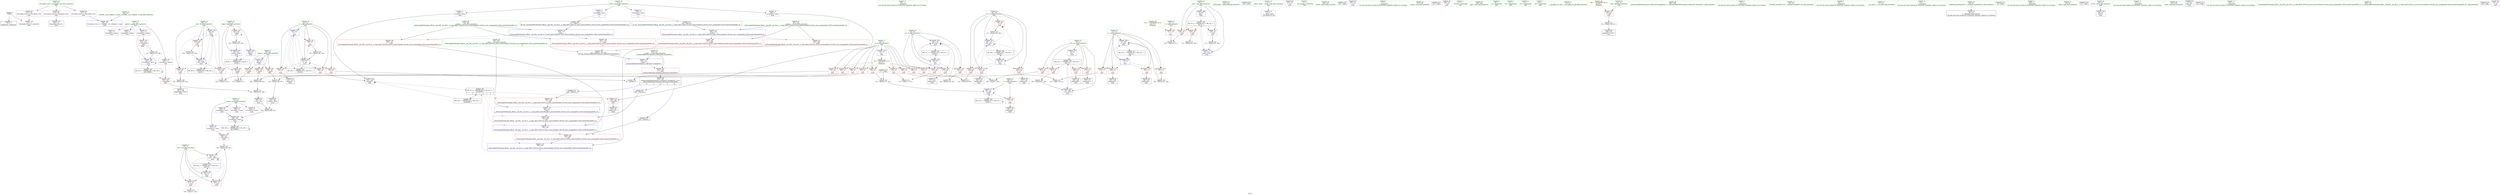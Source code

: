 digraph "SVFG" {
	label="SVFG";

	Node0x55cbd72c57a0 [shape=record,color=grey,label="{NodeID: 0\nNullPtr}"];
	Node0x55cbd72c57a0 -> Node0x55cbd72e8190[style=solid];
	Node0x55cbd72c57a0 -> Node0x55cbd72ee200[style=solid];
	Node0x55cbd72e6ea0 [shape=record,color=red,label="{NodeID: 97\n190\<--10\n\<--n\nmain\n}"];
	Node0x55cbd72e6ea0 -> Node0x55cbd72f3560[style=solid];
	Node0x55cbd72e4f80 [shape=record,color=green,label="{NodeID: 14\n259\<--1\n\<--dummyObj\nCan only get source location for instruction, argument, global var or function.}"];
	Node0x55cbd72e7a00 [shape=record,color=red,label="{NodeID: 111\n123\<--66\n\<--a\nmain\n}"];
	Node0x55cbd72e7a00 -> Node0x55cbd72e8530[style=solid];
	Node0x55cbd72e5c70 [shape=record,color=green,label="{NodeID: 28\n60\<--61\nhoge\<--hoge_field_insensitive\nmain\n}"];
	Node0x55cbd72e5c70 -> Node0x55cbd72e72b0[style=solid];
	Node0x55cbd72e5c70 -> Node0x55cbd72e7380[style=solid];
	Node0x55cbd72e5c70 -> Node0x55cbd72ee4a0[style=solid];
	Node0x55cbd72e5c70 -> Node0x55cbd72eecc0[style=solid];
	Node0x55cbd72ecdf0 [shape=record,color=red,label="{NodeID: 125\n216\<--76\n\<--setn\nmain\n}"];
	Node0x55cbd72ecdf0 -> Node0x55cbd72f5060[style=solid];
	Node0x55cbd72e6830 [shape=record,color=green,label="{NodeID: 42\n212\<--213\n_ZNSirsERi\<--_ZNSirsERi_field_insensitive\n}"];
	Node0x55cbd72f3560 [shape=record,color=grey,label="{NodeID: 222\n191 = Binary(189, 190, )\n}"];
	Node0x55cbd72f3560 -> Node0x55cbd72e8bb0[style=solid];
	Node0x55cbd72ed950 [shape=record,color=red,label="{NodeID: 139\n296\<--279\n\<--__a.addr\n_ZSt4swapIiENSt9enable_ifIXsr6__and_ISt6__not_ISt15__is_tuple_likeIT_EESt21is_move_constructibleIS3_ESt18is_move_assignableIS3_EEE5valueEvE4typeERS3_SC_\n}"];
	Node0x55cbd72ed950 -> Node0x55cbd72ef8f0[style=solid];
	Node0x55cbd72e8530 [shape=record,color=black,label="{NodeID: 56\n124\<--123\nidxprom8\<--\nmain\n}"];
	Node0x55cbd7314240 [shape=record,color=black,label="{NodeID: 319\n236 = PHI()\n}"];
	Node0x55cbd72f4a60 [shape=record,color=grey,label="{NodeID: 236\n98 = cmp(96, 97, )\n}"];
	Node0x55cbd72ee570 [shape=record,color=blue,label="{NodeID: 153\n62\<--85\ni\<--\nmain\n}"];
	Node0x55cbd72ee570 -> Node0x55cbd72e7450[style=dashed];
	Node0x55cbd72ee570 -> Node0x55cbd72e7520[style=dashed];
	Node0x55cbd72ee570 -> Node0x55cbd72e75f0[style=dashed];
	Node0x55cbd72ee570 -> Node0x55cbd72e76c0[style=dashed];
	Node0x55cbd72ee570 -> Node0x55cbd72ee710[style=dashed];
	Node0x55cbd72ee570 -> Node0x55cbd72fd580[style=dashed];
	Node0x55cbd72e9090 [shape=record,color=purple,label="{NodeID: 70\n37\<--4\n\<--_ZStL8__ioinit\n__cxx_global_var_init\n}"];
	Node0x55cbd72ff880 [shape=record,color=black,label="{NodeID: 250\nMR_26V_2 = PHI(MR_26V_4, MR_26V_1, )\npts\{79 \}\n}"];
	Node0x55cbd72ff880 -> Node0x55cbd72ef270[style=dashed];
	Node0x55cbd72ef0d0 [shape=record,color=blue,label="{NodeID: 167\n70\<--208\ni32\<--inc54\nmain\n}"];
	Node0x55cbd72ef0d0 -> Node0x55cbd7301680[style=dashed];
	Node0x55cbd72e9bf0 [shape=record,color=purple,label="{NodeID: 84\n235\<--20\n\<--.str.1\nmain\n}"];
	Node0x55cbd72cada0 [shape=record,color=green,label="{NodeID: 1\n7\<--1\n__dso_handle\<--dummyObj\nGlob }"];
	Node0x55cbd72e6f70 [shape=record,color=red,label="{NodeID: 98\n232\<--10\n\<--n\nmain\n}"];
	Node0x55cbd72e6f70 -> Node0x55cbd72f4d60[style=solid];
	Node0x55cbd72e5010 [shape=record,color=green,label="{NodeID: 15\n4\<--6\n_ZStL8__ioinit\<--_ZStL8__ioinit_field_insensitive\nGlob }"];
	Node0x55cbd72e5010 -> Node0x55cbd72e9090[style=solid];
	Node0x55cbd72e7ad0 [shape=record,color=red,label="{NodeID: 112\n139\<--68\n\<--i15\nmain\n}"];
	Node0x55cbd72e7ad0 -> Node0x55cbd72f4760[style=solid];
	Node0x55cbd72e5d40 [shape=record,color=green,label="{NodeID: 29\n62\<--63\ni\<--i_field_insensitive\nmain\n}"];
	Node0x55cbd72e5d40 -> Node0x55cbd72e7450[style=solid];
	Node0x55cbd72e5d40 -> Node0x55cbd72e7520[style=solid];
	Node0x55cbd72e5d40 -> Node0x55cbd72e75f0[style=solid];
	Node0x55cbd72e5d40 -> Node0x55cbd72e76c0[style=solid];
	Node0x55cbd72e5d40 -> Node0x55cbd72ee570[style=solid];
	Node0x55cbd72e5d40 -> Node0x55cbd72ee710[style=solid];
	Node0x55cbd72ecec0 [shape=record,color=red,label="{NodeID: 126\n220\<--76\n\<--setn\nmain\n}"];
	Node0x55cbd72ecec0 -> Node0x55cbd72f2de0[style=solid];
	Node0x55cbd72e6930 [shape=record,color=green,label="{NodeID: 43\n224\<--225\nprintf\<--printf_field_insensitive\n}"];
	Node0x55cbd72f36e0 [shape=record,color=grey,label="{NodeID: 223\n134 = Binary(133, 108, )\n}"];
	Node0x55cbd72f36e0 -> Node0x55cbd72ee980[style=solid];
	Node0x55cbd72eda20 [shape=record,color=red,label="{NodeID: 140\n293\<--281\n\<--__b.addr\n_ZSt4swapIiENSt9enable_ifIXsr6__and_ISt6__not_ISt15__is_tuple_likeIT_EESt21is_move_constructibleIS3_ESt18is_move_assignableIS3_EEE5valueEvE4typeERS3_SC_\n|{<s0>12}}"];
	Node0x55cbd72eda20:s0 -> Node0x55cbd7316ac0[style=solid,color=red];
	Node0x55cbd72e8600 [shape=record,color=black,label="{NodeID: 57\n127\<--126\nidxprom10\<--\nmain\n}"];
	Node0x55cbd7314340 [shape=record,color=black,label="{NodeID: 320\n262 = PHI()\n}"];
	Node0x55cbd72f4be0 [shape=record,color=grey,label="{NodeID: 237\n92 = cmp(90, 91, )\n}"];
	Node0x55cbd72ee640 [shape=record,color=blue,label="{NodeID: 154\n103\<--100\narrayidx\<--\nmain\n}"];
	Node0x55cbd72ee640 -> Node0x55cbd72ee640[style=dashed];
	Node0x55cbd72ee640 -> Node0x55cbd7304780[style=dashed];
	Node0x55cbd72e9160 [shape=record,color=purple,label="{NodeID: 71\n103\<--8\narrayidx\<--perm\nmain\n}"];
	Node0x55cbd72e9160 -> Node0x55cbd72ee640[style=solid];
	Node0x55cbd72ffd80 [shape=record,color=black,label="{NodeID: 251\nMR_28V_2 = PHI(MR_28V_4, MR_28V_1, )\npts\{81 \}\n}"];
	Node0x55cbd72ffd80 -> Node0x55cbd72ef340[style=dashed];
	Node0x55cbd72ef1a0 [shape=record,color=blue,label="{NodeID: 168\n76\<--85\nsetn\<--\nmain\n}"];
	Node0x55cbd72ef1a0 -> Node0x55cbd72ff380[style=dashed];
	Node0x55cbd72e9cc0 [shape=record,color=purple,label="{NodeID: 85\n261\<--22\n\<--.str.2\nmain\n}"];
	Node0x55cbd72ca480 [shape=record,color=green,label="{NodeID: 2\n11\<--1\n\<--dummyObj\nCan only get source location for instruction, argument, global var or function.}"];
	Node0x55cbd7304780 [shape=record,color=black,label="{NodeID: 265\nMR_32V_5 = PHI(MR_32V_6, MR_32V_3, )\npts\{90000 \}\n|{|<s2>4|<s3>4|<s4>4}}"];
	Node0x55cbd7304780 -> Node0x55cbd72ed540[style=dashed];
	Node0x55cbd7304780 -> Node0x55cbd72fe980[style=dashed];
	Node0x55cbd7304780:s2 -> Node0x55cbd72edbc0[style=dashed,color=red];
	Node0x55cbd7304780:s3 -> Node0x55cbd72edc90[style=dashed,color=red];
	Node0x55cbd7304780:s4 -> Node0x55cbd72ef8f0[style=dashed,color=red];
	Node0x55cbd72e7040 [shape=record,color=red,label="{NodeID: 99\n91\<--58\n\<--repeat\nmain\n}"];
	Node0x55cbd72e7040 -> Node0x55cbd72f4be0[style=solid];
	Node0x55cbd72e50d0 [shape=record,color=green,label="{NodeID: 16\n8\<--9\nperm\<--perm_field_insensitive\nGlob }"];
	Node0x55cbd72e50d0 -> Node0x55cbd72e9160[style=solid];
	Node0x55cbd72e50d0 -> Node0x55cbd72e9230[style=solid];
	Node0x55cbd72e50d0 -> Node0x55cbd72e9300[style=solid];
	Node0x55cbd72e50d0 -> Node0x55cbd72e93d0[style=solid];
	Node0x55cbd72e7ba0 [shape=record,color=red,label="{NodeID: 113\n143\<--68\n\<--i15\nmain\n}"];
	Node0x55cbd72e7ba0 -> Node0x55cbd72e86d0[style=solid];
	Node0x55cbd72e5e10 [shape=record,color=green,label="{NodeID: 30\n64\<--65\ni4\<--i4_field_insensitive\nmain\n}"];
	Node0x55cbd72e5e10 -> Node0x55cbd72e7790[style=solid];
	Node0x55cbd72e5e10 -> Node0x55cbd72e7860[style=solid];
	Node0x55cbd72e5e10 -> Node0x55cbd72e7930[style=solid];
	Node0x55cbd72e5e10 -> Node0x55cbd72ee7e0[style=solid];
	Node0x55cbd72e5e10 -> Node0x55cbd72ee980[style=solid];
	Node0x55cbd72ecf90 [shape=record,color=red,label="{NodeID: 127\n270\<--76\n\<--setn\nmain\n}"];
	Node0x55cbd72ecf90 -> Node0x55cbd72f4460[style=solid];
	Node0x55cbd72e6a30 [shape=record,color=green,label="{NodeID: 44\n237\<--238\nscanf\<--scanf_field_insensitive\n}"];
	Node0x55cbd72f3860 [shape=record,color=grey,label="{NodeID: 224\n162 = Binary(161, 108, )\n}"];
	Node0x55cbd72f3860 -> Node0x55cbd72eecc0[style=solid];
	Node0x55cbd72edaf0 [shape=record,color=red,label="{NodeID: 141\n300\<--281\n\<--__b.addr\n_ZSt4swapIiENSt9enable_ifIXsr6__and_ISt6__not_ISt15__is_tuple_likeIT_EESt21is_move_constructibleIS3_ESt18is_move_assignableIS3_EEE5valueEvE4typeERS3_SC_\n}"];
	Node0x55cbd72edaf0 -> Node0x55cbd72ef9c0[style=solid];
	Node0x55cbd72e86d0 [shape=record,color=black,label="{NodeID: 58\n144\<--143\nidxprom19\<--\nmain\n}"];
	Node0x55cbd7314440 [shape=record,color=black,label="{NodeID: 321\n267 = PHI()\n}"];
	Node0x55cbd72f4d60 [shape=record,color=grey,label="{NodeID: 238\n233 = cmp(231, 232, )\n}"];
	Node0x55cbd72ee710 [shape=record,color=blue,label="{NodeID: 155\n62\<--107\ni\<--inc\nmain\n}"];
	Node0x55cbd72ee710 -> Node0x55cbd72e7450[style=dashed];
	Node0x55cbd72ee710 -> Node0x55cbd72e7520[style=dashed];
	Node0x55cbd72ee710 -> Node0x55cbd72e75f0[style=dashed];
	Node0x55cbd72ee710 -> Node0x55cbd72e76c0[style=dashed];
	Node0x55cbd72ee710 -> Node0x55cbd72ee710[style=dashed];
	Node0x55cbd72ee710 -> Node0x55cbd72fd580[style=dashed];
	Node0x55cbd72e9230 [shape=record,color=purple,label="{NodeID: 72\n125\<--8\narrayidx9\<--perm\nmain\n|{<s0>4}}"];
	Node0x55cbd72e9230:s0 -> Node0x55cbd7316d30[style=solid,color=red];
	Node0x55cbd72ef270 [shape=record,color=blue,label="{NodeID: 169\n78\<--227\nsum\<--\nmain\n}"];
	Node0x55cbd72ef270 -> Node0x55cbd72ed060[style=dashed];
	Node0x55cbd72ef270 -> Node0x55cbd72ed130[style=dashed];
	Node0x55cbd72ef270 -> Node0x55cbd72ef410[style=dashed];
	Node0x55cbd72ef270 -> Node0x55cbd72ff880[style=dashed];
	Node0x55cbd72e9d90 [shape=record,color=purple,label="{NodeID: 86\n266\<--24\n\<--.str.3\nmain\n}"];
	Node0x55cbd72c5a10 [shape=record,color=green,label="{NodeID: 3\n17\<--1\n_ZSt3cin\<--dummyObj\nGlob }"];
	Node0x55cbd72e7110 [shape=record,color=red,label="{NodeID: 100\n184\<--58\n\<--repeat\nmain\n}"];
	Node0x55cbd72e7110 -> Node0x55cbd72f3e60[style=solid];
	Node0x55cbd72e51d0 [shape=record,color=green,label="{NodeID: 17\n10\<--12\nn\<--n_field_insensitive\nGlob }"];
	Node0x55cbd72e51d0 -> Node0x55cbd72ea160[style=solid];
	Node0x55cbd72e51d0 -> Node0x55cbd72ea230[style=solid];
	Node0x55cbd72e51d0 -> Node0x55cbd72ea300[style=solid];
	Node0x55cbd72e51d0 -> Node0x55cbd72ea3d0[style=solid];
	Node0x55cbd72e51d0 -> Node0x55cbd72ea4a0[style=solid];
	Node0x55cbd72e51d0 -> Node0x55cbd72ea570[style=solid];
	Node0x55cbd72e51d0 -> Node0x55cbd72e6dd0[style=solid];
	Node0x55cbd72e51d0 -> Node0x55cbd72e6ea0[style=solid];
	Node0x55cbd72e51d0 -> Node0x55cbd72e6f70[style=solid];
	Node0x55cbd72e51d0 -> Node0x55cbd72edf00[style=solid];
	Node0x55cbd72e7c70 [shape=record,color=red,label="{NodeID: 114\n146\<--68\n\<--i15\nmain\n}"];
	Node0x55cbd72e7c70 -> Node0x55cbd72e87a0[style=solid];
	Node0x55cbd72e5ee0 [shape=record,color=green,label="{NodeID: 31\n66\<--67\na\<--a_field_insensitive\nmain\n}"];
	Node0x55cbd72e5ee0 -> Node0x55cbd72e7a00[style=solid];
	Node0x55cbd72e5ee0 -> Node0x55cbd72ee8b0[style=solid];
	Node0x55cbd72ed060 [shape=record,color=red,label="{NodeID: 128\n249\<--78\n\<--sum\nmain\n}"];
	Node0x55cbd72ed060 -> Node0x55cbd72f2c60[style=solid];
	Node0x55cbd72e6b30 [shape=record,color=green,label="{NodeID: 45\n263\<--264\nputs\<--puts_field_insensitive\n}"];
	Node0x55cbd72f39e0 [shape=record,color=grey,label="{NodeID: 225\n193 = Binary(188, 192, )\n}"];
	Node0x55cbd72f39e0 -> Node0x55cbd72eef30[style=solid];
	Node0x55cbd72edbc0 [shape=record,color=red,label="{NodeID: 142\n291\<--288\n\<--call\n_ZSt4swapIiENSt9enable_ifIXsr6__and_ISt6__not_ISt15__is_tuple_likeIT_EESt21is_move_constructibleIS3_ESt18is_move_assignableIS3_EEE5valueEvE4typeERS3_SC_\n}"];
	Node0x55cbd72edbc0 -> Node0x55cbd72ef820[style=solid];
	Node0x55cbd72e87a0 [shape=record,color=black,label="{NodeID: 59\n147\<--146\nidxprom21\<--\nmain\n}"];
	Node0x55cbd7314540 [shape=record,color=black,label="{NodeID: 322\n288 = PHI(314, )\n}"];
	Node0x55cbd7314540 -> Node0x55cbd72edbc0[style=solid];
	Node0x55cbd72f4ee0 [shape=record,color=grey,label="{NodeID: 239\n169 = cmp(167, 168, )\n}"];
	Node0x55cbd72ee7e0 [shape=record,color=blue,label="{NodeID: 156\n64\<--85\ni4\<--\nmain\n}"];
	Node0x55cbd72ee7e0 -> Node0x55cbd72e7790[style=dashed];
	Node0x55cbd72ee7e0 -> Node0x55cbd72e7860[style=dashed];
	Node0x55cbd72ee7e0 -> Node0x55cbd72e7930[style=dashed];
	Node0x55cbd72ee7e0 -> Node0x55cbd72ee980[style=dashed];
	Node0x55cbd72ee7e0 -> Node0x55cbd72fda80[style=dashed];
	Node0x55cbd72e9300 [shape=record,color=purple,label="{NodeID: 73\n128\<--8\narrayidx11\<--perm\nmain\n|{<s0>4}}"];
	Node0x55cbd72e9300:s0 -> Node0x55cbd7316e40[style=solid,color=red];
	Node0x55cbd72ef340 [shape=record,color=blue,label="{NodeID: 170\n80\<--85\ni62\<--\nmain\n}"];
	Node0x55cbd72ef340 -> Node0x55cbd72ed200[style=dashed];
	Node0x55cbd72ef340 -> Node0x55cbd72ed2d0[style=dashed];
	Node0x55cbd72ef340 -> Node0x55cbd72ed3a0[style=dashed];
	Node0x55cbd72ef340 -> Node0x55cbd72ef4e0[style=dashed];
	Node0x55cbd72ef340 -> Node0x55cbd72ffd80[style=dashed];
	Node0x55cbd72e9e60 [shape=record,color=purple,label="{NodeID: 87\n325\<--26\nllvm.global_ctors_0\<--llvm.global_ctors\nGlob }"];
	Node0x55cbd72e9e60 -> Node0x55cbd72ee000[style=solid];
	Node0x55cbd72c5aa0 [shape=record,color=green,label="{NodeID: 4\n18\<--1\n.str\<--dummyObj\nGlob }"];
	Node0x55cbd72e71e0 [shape=record,color=red,label="{NodeID: 101\n189\<--58\n\<--repeat\nmain\n}"];
	Node0x55cbd72e71e0 -> Node0x55cbd72f3560[style=solid];
	Node0x55cbd72e52d0 [shape=record,color=green,label="{NodeID: 18\n13\<--14\nappear\<--appear_field_insensitive\nGlob }"];
	Node0x55cbd72e52d0 -> Node0x55cbd72e94a0[style=solid];
	Node0x55cbd72e52d0 -> Node0x55cbd72e9570[style=solid];
	Node0x55cbd72e52d0 -> Node0x55cbd72e9640[style=solid];
	Node0x55cbd72e52d0 -> Node0x55cbd72e9710[style=solid];
	Node0x55cbd73062e0 [shape=record,color=yellow,style=double,label="{NodeID: 281\n22V_1 = ENCHI(MR_22V_0)\npts\{75 \}\nFun[main]}"];
	Node0x55cbd73062e0 -> Node0x55cbd72ecd20[style=dashed];
	Node0x55cbd72e7d40 [shape=record,color=red,label="{NodeID: 115\n156\<--68\n\<--i15\nmain\n}"];
	Node0x55cbd72e7d40 -> Node0x55cbd72f3260[style=solid];
	Node0x55cbd72e5fb0 [shape=record,color=green,label="{NodeID: 32\n68\<--69\ni15\<--i15_field_insensitive\nmain\n}"];
	Node0x55cbd72e5fb0 -> Node0x55cbd72e7ad0[style=solid];
	Node0x55cbd72e5fb0 -> Node0x55cbd72e7ba0[style=solid];
	Node0x55cbd72e5fb0 -> Node0x55cbd72e7c70[style=solid];
	Node0x55cbd72e5fb0 -> Node0x55cbd72e7d40[style=solid];
	Node0x55cbd72e5fb0 -> Node0x55cbd72eea50[style=solid];
	Node0x55cbd72e5fb0 -> Node0x55cbd72eebf0[style=solid];
	Node0x55cbd72ed130 [shape=record,color=red,label="{NodeID: 129\n257\<--78\n\<--sum\nmain\n}"];
	Node0x55cbd72ed130 -> Node0x55cbd72f48e0[style=solid];
	Node0x55cbd72e6c30 [shape=record,color=green,label="{NodeID: 46\n279\<--280\n__a.addr\<--__a.addr_field_insensitive\n_ZSt4swapIiENSt9enable_ifIXsr6__and_ISt6__not_ISt15__is_tuple_likeIT_EESt21is_move_constructibleIS3_ESt18is_move_assignableIS3_EEE5valueEvE4typeERS3_SC_\n}"];
	Node0x55cbd72e6c30 -> Node0x55cbd72ed880[style=solid];
	Node0x55cbd72e6c30 -> Node0x55cbd72ed950[style=solid];
	Node0x55cbd72e6c30 -> Node0x55cbd72ef680[style=solid];
	Node0x55cbd72f3b60 [shape=record,color=grey,label="{NodeID: 226\n203 = Binary(202, 108, )\n}"];
	Node0x55cbd72f3b60 -> Node0x55cbd72ef000[style=solid];
	Node0x55cbd72edc90 [shape=record,color=red,label="{NodeID: 143\n295\<--294\n\<--call1\n_ZSt4swapIiENSt9enable_ifIXsr6__and_ISt6__not_ISt15__is_tuple_likeIT_EESt21is_move_constructibleIS3_ESt18is_move_assignableIS3_EEE5valueEvE4typeERS3_SC_\n}"];
	Node0x55cbd72edc90 -> Node0x55cbd72ef8f0[style=solid];
	Node0x55cbd72e8870 [shape=record,color=black,label="{NodeID: 60\n150\<--149\nidxprom23\<--\nmain\n}"];
	Node0x55cbd7314730 [shape=record,color=black,label="{NodeID: 323\n294 = PHI(314, )\n}"];
	Node0x55cbd7314730 -> Node0x55cbd72edc90[style=solid];
	Node0x55cbd72f5060 [shape=record,color=grey,label="{NodeID: 240\n218 = cmp(216, 217, )\n}"];
	Node0x55cbd72ee8b0 [shape=record,color=blue,label="{NodeID: 157\n66\<--121\na\<--rem\nmain\n}"];
	Node0x55cbd72ee8b0 -> Node0x55cbd72e7a00[style=dashed];
	Node0x55cbd72ee8b0 -> Node0x55cbd72ee8b0[style=dashed];
	Node0x55cbd72ee8b0 -> Node0x55cbd72fdf80[style=dashed];
	Node0x55cbd72e93d0 [shape=record,color=purple,label="{NodeID: 74\n148\<--8\narrayidx22\<--perm\nmain\n}"];
	Node0x55cbd72e93d0 -> Node0x55cbd72ed540[style=solid];
	Node0x55cbd72ef410 [shape=record,color=blue,label="{NodeID: 171\n78\<--250\nsum\<--add74\nmain\n}"];
	Node0x55cbd72ef410 -> Node0x55cbd72ed060[style=dashed];
	Node0x55cbd72ef410 -> Node0x55cbd72ed130[style=dashed];
	Node0x55cbd72ef410 -> Node0x55cbd72ef410[style=dashed];
	Node0x55cbd72ef410 -> Node0x55cbd72ff880[style=dashed];
	Node0x55cbd72e9f60 [shape=record,color=purple,label="{NodeID: 88\n326\<--26\nllvm.global_ctors_1\<--llvm.global_ctors\nGlob }"];
	Node0x55cbd72e9f60 -> Node0x55cbd72ee100[style=solid];
	Node0x55cbd72c5b30 [shape=record,color=green,label="{NodeID: 5\n20\<--1\n.str.1\<--dummyObj\nGlob }"];
	Node0x55cbd72e72b0 [shape=record,color=red,label="{NodeID: 102\n90\<--60\n\<--hoge\nmain\n}"];
	Node0x55cbd72e72b0 -> Node0x55cbd72f4be0[style=solid];
	Node0x55cbd72e53d0 [shape=record,color=green,label="{NodeID: 19\n15\<--16\nscore\<--score_field_insensitive\nGlob }"];
	Node0x55cbd72e53d0 -> Node0x55cbd72e97e0[style=solid];
	Node0x55cbd72e53d0 -> Node0x55cbd72e98b0[style=solid];
	Node0x55cbd72e53d0 -> Node0x55cbd72e9980[style=solid];
	Node0x55cbd72e53d0 -> Node0x55cbd72e9a50[style=solid];
	Node0x55cbd72ec6a0 [shape=record,color=red,label="{NodeID: 116\n167\<--70\n\<--i32\nmain\n}"];
	Node0x55cbd72ec6a0 -> Node0x55cbd72f4ee0[style=solid];
	Node0x55cbd72e6080 [shape=record,color=green,label="{NodeID: 33\n70\<--71\ni32\<--i32_field_insensitive\nmain\n}"];
	Node0x55cbd72e6080 -> Node0x55cbd72ec6a0[style=solid];
	Node0x55cbd72e6080 -> Node0x55cbd72ec770[style=solid];
	Node0x55cbd72e6080 -> Node0x55cbd72ec840[style=solid];
	Node0x55cbd72e6080 -> Node0x55cbd72ec910[style=solid];
	Node0x55cbd72e6080 -> Node0x55cbd72eed90[style=solid];
	Node0x55cbd72e6080 -> Node0x55cbd72ef0d0[style=solid];
	Node0x55cbd72ed200 [shape=record,color=red,label="{NodeID: 130\n231\<--80\n\<--i62\nmain\n}"];
	Node0x55cbd72ed200 -> Node0x55cbd72f4d60[style=solid];
	Node0x55cbd72e6d00 [shape=record,color=green,label="{NodeID: 47\n281\<--282\n__b.addr\<--__b.addr_field_insensitive\n_ZSt4swapIiENSt9enable_ifIXsr6__and_ISt6__not_ISt15__is_tuple_likeIT_EESt21is_move_constructibleIS3_ESt18is_move_assignableIS3_EEE5valueEvE4typeERS3_SC_\n}"];
	Node0x55cbd72e6d00 -> Node0x55cbd72eda20[style=solid];
	Node0x55cbd72e6d00 -> Node0x55cbd72edaf0[style=solid];
	Node0x55cbd72e6d00 -> Node0x55cbd72ef750[style=solid];
	Node0x55cbd72f3ce0 [shape=record,color=grey,label="{NodeID: 227\n187 = Binary(183, 186, )\n}"];
	Node0x55cbd72f3ce0 -> Node0x55cbd72e8ae0[style=solid];
	Node0x55cbd72edd60 [shape=record,color=red,label="{NodeID: 144\n299\<--298\n\<--call2\n_ZSt4swapIiENSt9enable_ifIXsr6__and_ISt6__not_ISt15__is_tuple_likeIT_EESt21is_move_constructibleIS3_ESt18is_move_assignableIS3_EEE5valueEvE4typeERS3_SC_\n}"];
	Node0x55cbd72edd60 -> Node0x55cbd72ef9c0[style=solid];
	Node0x55cbd72e8940 [shape=record,color=black,label="{NodeID: 61\n178\<--177\nidxprom39\<--\nmain\n}"];
	Node0x55cbd7314830 [shape=record,color=black,label="{NodeID: 324\n298 = PHI(314, )\n}"];
	Node0x55cbd7314830 -> Node0x55cbd72edd60[style=solid];
	Node0x55cbd72f51e0 [shape=record,color=grey,label="{NodeID: 241\n175 = cmp(173, 174, )\n}"];
	Node0x55cbd72ee980 [shape=record,color=blue,label="{NodeID: 158\n64\<--134\ni4\<--inc13\nmain\n}"];
	Node0x55cbd72ee980 -> Node0x55cbd72e7790[style=dashed];
	Node0x55cbd72ee980 -> Node0x55cbd72e7860[style=dashed];
	Node0x55cbd72ee980 -> Node0x55cbd72e7930[style=dashed];
	Node0x55cbd72ee980 -> Node0x55cbd72ee980[style=dashed];
	Node0x55cbd72ee980 -> Node0x55cbd72fda80[style=dashed];
	Node0x55cbd72e94a0 [shape=record,color=purple,label="{NodeID: 75\n145\<--13\narrayidx20\<--appear\nmain\n}"];
	Node0x55cbd72ef4e0 [shape=record,color=blue,label="{NodeID: 172\n80\<--254\ni62\<--inc76\nmain\n}"];
	Node0x55cbd72ef4e0 -> Node0x55cbd72ed200[style=dashed];
	Node0x55cbd72ef4e0 -> Node0x55cbd72ed2d0[style=dashed];
	Node0x55cbd72ef4e0 -> Node0x55cbd72ed3a0[style=dashed];
	Node0x55cbd72ef4e0 -> Node0x55cbd72ef4e0[style=dashed];
	Node0x55cbd72ef4e0 -> Node0x55cbd72ffd80[style=dashed];
	Node0x55cbd72ea060 [shape=record,color=purple,label="{NodeID: 89\n327\<--26\nllvm.global_ctors_2\<--llvm.global_ctors\nGlob }"];
	Node0x55cbd72ea060 -> Node0x55cbd72ee200[style=solid];
	Node0x55cbd72c9540 [shape=record,color=green,label="{NodeID: 6\n22\<--1\n.str.2\<--dummyObj\nGlob }"];
	Node0x55cbd72e7380 [shape=record,color=red,label="{NodeID: 103\n161\<--60\n\<--hoge\nmain\n}"];
	Node0x55cbd72e7380 -> Node0x55cbd72f3860[style=solid];
	Node0x55cbd72e54d0 [shape=record,color=green,label="{NodeID: 20\n26\<--30\nllvm.global_ctors\<--llvm.global_ctors_field_insensitive\nGlob }"];
	Node0x55cbd72e54d0 -> Node0x55cbd72e9e60[style=solid];
	Node0x55cbd72e54d0 -> Node0x55cbd72e9f60[style=solid];
	Node0x55cbd72e54d0 -> Node0x55cbd72ea060[style=solid];
	Node0x55cbd72ec770 [shape=record,color=red,label="{NodeID: 117\n177\<--70\n\<--i32\nmain\n}"];
	Node0x55cbd72ec770 -> Node0x55cbd72e8940[style=solid];
	Node0x55cbd72e6150 [shape=record,color=green,label="{NodeID: 34\n72\<--73\nj\<--j_field_insensitive\nmain\n}"];
	Node0x55cbd72e6150 -> Node0x55cbd72ec9e0[style=solid];
	Node0x55cbd72e6150 -> Node0x55cbd72ecab0[style=solid];
	Node0x55cbd72e6150 -> Node0x55cbd72ecb80[style=solid];
	Node0x55cbd72e6150 -> Node0x55cbd72ecc50[style=solid];
	Node0x55cbd72e6150 -> Node0x55cbd72eee60[style=solid];
	Node0x55cbd72e6150 -> Node0x55cbd72ef000[style=solid];
	Node0x55cbd72ed2d0 [shape=record,color=red,label="{NodeID: 131\n239\<--80\n\<--i62\nmain\n}"];
	Node0x55cbd72ed2d0 -> Node0x55cbd72f3fe0[style=solid];
	Node0x55cbd72e7df0 [shape=record,color=green,label="{NodeID: 48\n283\<--284\n__tmp\<--__tmp_field_insensitive\n_ZSt4swapIiENSt9enable_ifIXsr6__and_ISt6__not_ISt15__is_tuple_likeIT_EESt21is_move_constructibleIS3_ESt18is_move_assignableIS3_EEE5valueEvE4typeERS3_SC_\n|{|<s1>13}}"];
	Node0x55cbd72e7df0 -> Node0x55cbd72ef820[style=solid];
	Node0x55cbd72e7df0:s1 -> Node0x55cbd7316ac0[style=solid,color=red];
	Node0x55cbd72f3e60 [shape=record,color=grey,label="{NodeID: 228\n186 = Binary(184, 185, )\n}"];
	Node0x55cbd72f3e60 -> Node0x55cbd72f3ce0[style=solid];
	Node0x55cbd72ede30 [shape=record,color=red,label="{NodeID: 145\n319\<--316\n\<--__t.addr\n_ZSt4moveIRiEONSt16remove_referenceIT_E4typeEOS2_\n}"];
	Node0x55cbd72ede30 -> Node0x55cbd72e8fc0[style=solid];
	Node0x55cbd72e8a10 [shape=record,color=black,label="{NodeID: 62\n181\<--180\nidxprom41\<--\nmain\n}"];
	Node0x55cbd7316ac0 [shape=record,color=black,label="{NodeID: 325\n315 = PHI(287, 293, 283, )\n0th arg _ZSt4moveIRiEONSt16remove_referenceIT_E4typeEOS2_ }"];
	Node0x55cbd7316ac0 -> Node0x55cbd72efa90[style=solid];
	Node0x55cbd72fd080 [shape=record,color=black,label="{NodeID: 242\nMR_8V_3 = PHI(MR_8V_4, MR_8V_2, )\npts\{61 \}\n}"];
	Node0x55cbd72fd080 -> Node0x55cbd72e72b0[style=dashed];
	Node0x55cbd72fd080 -> Node0x55cbd72e7380[style=dashed];
	Node0x55cbd72fd080 -> Node0x55cbd72eecc0[style=dashed];
	Node0x55cbd72eea50 [shape=record,color=blue,label="{NodeID: 159\n68\<--85\ni15\<--\nmain\n}"];
	Node0x55cbd72eea50 -> Node0x55cbd72e7ad0[style=dashed];
	Node0x55cbd72eea50 -> Node0x55cbd72e7ba0[style=dashed];
	Node0x55cbd72eea50 -> Node0x55cbd72e7c70[style=dashed];
	Node0x55cbd72eea50 -> Node0x55cbd72e7d40[style=dashed];
	Node0x55cbd72eea50 -> Node0x55cbd72eebf0[style=dashed];
	Node0x55cbd72eea50 -> Node0x55cbd72fe480[style=dashed];
	Node0x55cbd72e9570 [shape=record,color=purple,label="{NodeID: 76\n151\<--13\narrayidx24\<--appear\nmain\n}"];
	Node0x55cbd72e9570 -> Node0x55cbd72ed610[style=solid];
	Node0x55cbd72e9570 -> Node0x55cbd72eeb20[style=solid];
	Node0x55cbd7301680 [shape=record,color=black,label="{NodeID: 256\nMR_18V_3 = PHI(MR_18V_4, MR_18V_2, )\npts\{71 \}\n}"];
	Node0x55cbd7301680 -> Node0x55cbd72ec6a0[style=dashed];
	Node0x55cbd7301680 -> Node0x55cbd72ec770[style=dashed];
	Node0x55cbd7301680 -> Node0x55cbd72ec840[style=dashed];
	Node0x55cbd7301680 -> Node0x55cbd72ec910[style=dashed];
	Node0x55cbd7301680 -> Node0x55cbd72ef0d0[style=dashed];
	Node0x55cbd72ef5b0 [shape=record,color=blue,label="{NodeID: 173\n76\<--271\nsetn\<--inc82\nmain\n}"];
	Node0x55cbd72ef5b0 -> Node0x55cbd72ff380[style=dashed];
	Node0x55cbd72ea160 [shape=record,color=red,label="{NodeID: 90\n97\<--10\n\<--n\nmain\n}"];
	Node0x55cbd72ea160 -> Node0x55cbd72f4a60[style=solid];
	Node0x55cbd72c95d0 [shape=record,color=green,label="{NodeID: 7\n24\<--1\n.str.3\<--dummyObj\nGlob }"];
	Node0x55cbd72e7450 [shape=record,color=red,label="{NodeID: 104\n96\<--62\n\<--i\nmain\n}"];
	Node0x55cbd72e7450 -> Node0x55cbd72f4a60[style=solid];
	Node0x55cbd72e55d0 [shape=record,color=green,label="{NodeID: 21\n31\<--32\n__cxx_global_var_init\<--__cxx_global_var_init_field_insensitive\n}"];
	Node0x55cbd72ec840 [shape=record,color=red,label="{NodeID: 118\n194\<--70\n\<--i32\nmain\n}"];
	Node0x55cbd72ec840 -> Node0x55cbd72e8c80[style=solid];
	Node0x55cbd72e6220 [shape=record,color=green,label="{NodeID: 35\n74\<--75\nt\<--t_field_insensitive\nmain\n}"];
	Node0x55cbd72e6220 -> Node0x55cbd72ecd20[style=solid];
	Node0x55cbd72f2ae0 [shape=record,color=grey,label="{NodeID: 215\n245 = Binary(244, 241, )\n}"];
	Node0x55cbd72f2ae0 -> Node0x55cbd72e8ef0[style=solid];
	Node0x55cbd72ed3a0 [shape=record,color=red,label="{NodeID: 132\n253\<--80\n\<--i62\nmain\n}"];
	Node0x55cbd72ed3a0 -> Node0x55cbd72f33e0[style=solid];
	Node0x55cbd72e7ec0 [shape=record,color=green,label="{NodeID: 49\n289\<--290\n_ZSt4moveIRiEONSt16remove_referenceIT_E4typeEOS2_\<--_ZSt4moveIRiEONSt16remove_referenceIT_E4typeEOS2__field_insensitive\n}"];
	Node0x55cbd72f3fe0 [shape=record,color=grey,label="{NodeID: 229\n240 = Binary(239, 241, )\n}"];
	Node0x55cbd72f3fe0 -> Node0x55cbd72e8e20[style=solid];
	Node0x55cbd72edf00 [shape=record,color=blue,label="{NodeID: 146\n10\<--11\nn\<--\nGlob }"];
	Node0x55cbd72edf00 -> Node0x55cbd73059f0[style=dashed];
	Node0x55cbd72e8ae0 [shape=record,color=black,label="{NodeID: 63\n188\<--187\nconv\<--sub\nmain\n}"];
	Node0x55cbd72e8ae0 -> Node0x55cbd72f39e0[style=solid];
	Node0x55cbd7316d30 [shape=record,color=black,label="{NodeID: 326\n277 = PHI(125, )\n0th arg _ZSt4swapIiENSt9enable_ifIXsr6__and_ISt6__not_ISt15__is_tuple_likeIT_EESt21is_move_constructibleIS3_ESt18is_move_assignableIS3_EEE5valueEvE4typeERS3_SC_ }"];
	Node0x55cbd7316d30 -> Node0x55cbd72ef680[style=solid];
	Node0x55cbd72fd580 [shape=record,color=black,label="{NodeID: 243\nMR_10V_2 = PHI(MR_10V_4, MR_10V_1, )\npts\{63 \}\n}"];
	Node0x55cbd72fd580 -> Node0x55cbd72ee570[style=dashed];
	Node0x55cbd72eeb20 [shape=record,color=blue,label="{NodeID: 160\n151\<--153\narrayidx24\<--inc25\nmain\n}"];
	Node0x55cbd72eeb20 -> Node0x55cbd72ed610[style=dashed];
	Node0x55cbd72eeb20 -> Node0x55cbd72eeb20[style=dashed];
	Node0x55cbd72eeb20 -> Node0x55cbd72fee80[style=dashed];
	Node0x55cbd72e9640 [shape=record,color=purple,label="{NodeID: 77\n179\<--13\narrayidx40\<--appear\nmain\n}"];
	Node0x55cbd7301b80 [shape=record,color=black,label="{NodeID: 257\nMR_20V_2 = PHI(MR_20V_4, MR_20V_1, )\npts\{73 \}\n}"];
	Node0x55cbd7301b80 -> Node0x55cbd72eee60[style=dashed];
	Node0x55cbd72ef680 [shape=record,color=blue,label="{NodeID: 174\n279\<--277\n__a.addr\<--__a\n_ZSt4swapIiENSt9enable_ifIXsr6__and_ISt6__not_ISt15__is_tuple_likeIT_EESt21is_move_constructibleIS3_ESt18is_move_assignableIS3_EEE5valueEvE4typeERS3_SC_\n}"];
	Node0x55cbd72ef680 -> Node0x55cbd72ed880[style=dashed];
	Node0x55cbd72ef680 -> Node0x55cbd72ed950[style=dashed];
	Node0x55cbd72ea230 [shape=record,color=red,label="{NodeID: 91\n114\<--10\n\<--n\nmain\n}"];
	Node0x55cbd72ea230 -> Node0x55cbd72f45e0[style=solid];
	Node0x55cbd72c9660 [shape=record,color=green,label="{NodeID: 8\n27\<--1\n\<--dummyObj\nCan only get source location for instruction, argument, global var or function.}"];
	Node0x55cbd73059f0 [shape=record,color=yellow,style=double,label="{NodeID: 271\n2V_1 = ENCHI(MR_2V_0)\npts\{12 \}\nFun[main]}"];
	Node0x55cbd73059f0 -> Node0x55cbd72ea160[style=dashed];
	Node0x55cbd73059f0 -> Node0x55cbd72ea230[style=dashed];
	Node0x55cbd73059f0 -> Node0x55cbd72ea300[style=dashed];
	Node0x55cbd73059f0 -> Node0x55cbd72ea3d0[style=dashed];
	Node0x55cbd73059f0 -> Node0x55cbd72ea4a0[style=dashed];
	Node0x55cbd73059f0 -> Node0x55cbd72ea570[style=dashed];
	Node0x55cbd73059f0 -> Node0x55cbd72e6dd0[style=dashed];
	Node0x55cbd73059f0 -> Node0x55cbd72e6ea0[style=dashed];
	Node0x55cbd73059f0 -> Node0x55cbd72e6f70[style=dashed];
	Node0x55cbd72e7520 [shape=record,color=red,label="{NodeID: 105\n100\<--62\n\<--i\nmain\n}"];
	Node0x55cbd72e7520 -> Node0x55cbd72ee640[style=solid];
	Node0x55cbd72e56d0 [shape=record,color=green,label="{NodeID: 22\n35\<--36\n_ZNSt8ios_base4InitC1Ev\<--_ZNSt8ios_base4InitC1Ev_field_insensitive\n}"];
	Node0x55cbd7306660 [shape=record,color=yellow,style=double,label="{NodeID: 285\n30V_1 = ENCHI(MR_30V_0)\npts\{83 \}\nFun[main]}"];
	Node0x55cbd7306660 -> Node0x55cbd72ed470[style=dashed];
	Node0x55cbd72ec910 [shape=record,color=red,label="{NodeID: 119\n207\<--70\n\<--i32\nmain\n}"];
	Node0x55cbd72ec910 -> Node0x55cbd72f4160[style=solid];
	Node0x55cbd72e62f0 [shape=record,color=green,label="{NodeID: 36\n76\<--77\nsetn\<--setn_field_insensitive\nmain\n}"];
	Node0x55cbd72e62f0 -> Node0x55cbd72ecdf0[style=solid];
	Node0x55cbd72e62f0 -> Node0x55cbd72ecec0[style=solid];
	Node0x55cbd72e62f0 -> Node0x55cbd72ecf90[style=solid];
	Node0x55cbd72e62f0 -> Node0x55cbd72ef1a0[style=solid];
	Node0x55cbd72e62f0 -> Node0x55cbd72ef5b0[style=solid];
	Node0x55cbd72f2c60 [shape=record,color=grey,label="{NodeID: 216\n250 = Binary(249, 248, )\n}"];
	Node0x55cbd72f2c60 -> Node0x55cbd72ef410[style=solid];
	Node0x55cbd72ed470 [shape=record,color=red,label="{NodeID: 133\n244\<--82\n\<--a66\nmain\n}"];
	Node0x55cbd72ed470 -> Node0x55cbd72f2ae0[style=solid];
	Node0x55cbd72e7fc0 [shape=record,color=green,label="{NodeID: 50\n316\<--317\n__t.addr\<--__t.addr_field_insensitive\n_ZSt4moveIRiEONSt16remove_referenceIT_E4typeEOS2_\n}"];
	Node0x55cbd72e7fc0 -> Node0x55cbd72ede30[style=solid];
	Node0x55cbd72e7fc0 -> Node0x55cbd72efa90[style=solid];
	Node0x55cbd72f4160 [shape=record,color=grey,label="{NodeID: 230\n208 = Binary(207, 108, )\n}"];
	Node0x55cbd72f4160 -> Node0x55cbd72ef0d0[style=solid];
	Node0x55cbd72ee000 [shape=record,color=blue,label="{NodeID: 147\n325\<--27\nllvm.global_ctors_0\<--\nGlob }"];
	Node0x55cbd72e8bb0 [shape=record,color=black,label="{NodeID: 64\n192\<--191\nconv44\<--div43\nmain\n}"];
	Node0x55cbd72e8bb0 -> Node0x55cbd72f39e0[style=solid];
	Node0x55cbd7316e40 [shape=record,color=black,label="{NodeID: 327\n278 = PHI(128, )\n1st arg _ZSt4swapIiENSt9enable_ifIXsr6__and_ISt6__not_ISt15__is_tuple_likeIT_EESt21is_move_constructibleIS3_ESt18is_move_assignableIS3_EEE5valueEvE4typeERS3_SC_ }"];
	Node0x55cbd7316e40 -> Node0x55cbd72ef750[style=solid];
	Node0x55cbd72fda80 [shape=record,color=black,label="{NodeID: 244\nMR_12V_2 = PHI(MR_12V_4, MR_12V_1, )\npts\{65 \}\n}"];
	Node0x55cbd72fda80 -> Node0x55cbd72ee7e0[style=dashed];
	Node0x55cbd72eebf0 [shape=record,color=blue,label="{NodeID: 161\n68\<--157\ni15\<--inc27\nmain\n}"];
	Node0x55cbd72eebf0 -> Node0x55cbd72e7ad0[style=dashed];
	Node0x55cbd72eebf0 -> Node0x55cbd72e7ba0[style=dashed];
	Node0x55cbd72eebf0 -> Node0x55cbd72e7c70[style=dashed];
	Node0x55cbd72eebf0 -> Node0x55cbd72e7d40[style=dashed];
	Node0x55cbd72eebf0 -> Node0x55cbd72eebf0[style=dashed];
	Node0x55cbd72eebf0 -> Node0x55cbd72fe480[style=dashed];
	Node0x55cbd72e9710 [shape=record,color=purple,label="{NodeID: 78\n182\<--13\narrayidx42\<--appear\nmain\n}"];
	Node0x55cbd72e9710 -> Node0x55cbd72ed6e0[style=solid];
	Node0x55cbd7302080 [shape=record,color=black,label="{NodeID: 258\nMR_36V_2 = PHI(MR_36V_3, MR_36V_1, )\npts\{160000 \}\n}"];
	Node0x55cbd7302080 -> Node0x55cbd72ed7b0[style=dashed];
	Node0x55cbd7302080 -> Node0x55cbd72eef30[style=dashed];
	Node0x55cbd7302080 -> Node0x55cbd7302080[style=dashed];
	Node0x55cbd72ef750 [shape=record,color=blue,label="{NodeID: 175\n281\<--278\n__b.addr\<--__b\n_ZSt4swapIiENSt9enable_ifIXsr6__and_ISt6__not_ISt15__is_tuple_likeIT_EESt21is_move_constructibleIS3_ESt18is_move_assignableIS3_EEE5valueEvE4typeERS3_SC_\n}"];
	Node0x55cbd72ef750 -> Node0x55cbd72eda20[style=dashed];
	Node0x55cbd72ef750 -> Node0x55cbd72edaf0[style=dashed];
	Node0x55cbd72ea300 [shape=record,color=red,label="{NodeID: 92\n120\<--10\n\<--n\nmain\n}"];
	Node0x55cbd72ea300 -> Node0x55cbd72f2f60[style=solid];
	Node0x55cbd72c5d80 [shape=record,color=green,label="{NodeID: 9\n85\<--1\n\<--dummyObj\nCan only get source location for instruction, argument, global var or function.}"];
	Node0x55cbd72e75f0 [shape=record,color=red,label="{NodeID: 106\n101\<--62\n\<--i\nmain\n}"];
	Node0x55cbd72e75f0 -> Node0x55cbd72e8460[style=solid];
	Node0x55cbd72e57d0 [shape=record,color=green,label="{NodeID: 23\n41\<--42\n__cxa_atexit\<--__cxa_atexit_field_insensitive\n}"];
	Node0x55cbd72ec9e0 [shape=record,color=red,label="{NodeID: 120\n173\<--72\n\<--j\nmain\n}"];
	Node0x55cbd72ec9e0 -> Node0x55cbd72f51e0[style=solid];
	Node0x55cbd72e63c0 [shape=record,color=green,label="{NodeID: 37\n78\<--79\nsum\<--sum_field_insensitive\nmain\n}"];
	Node0x55cbd72e63c0 -> Node0x55cbd72ed060[style=solid];
	Node0x55cbd72e63c0 -> Node0x55cbd72ed130[style=solid];
	Node0x55cbd72e63c0 -> Node0x55cbd72ef270[style=solid];
	Node0x55cbd72e63c0 -> Node0x55cbd72ef410[style=solid];
	Node0x55cbd72f2de0 [shape=record,color=grey,label="{NodeID: 217\n221 = Binary(220, 108, )\n}"];
	Node0x55cbd72ed540 [shape=record,color=red,label="{NodeID: 134\n149\<--148\n\<--arrayidx22\nmain\n}"];
	Node0x55cbd72ed540 -> Node0x55cbd72e8870[style=solid];
	Node0x55cbd72e8090 [shape=record,color=green,label="{NodeID: 51\n28\<--321\n_GLOBAL__sub_I_Hogloid_2_0.cpp\<--_GLOBAL__sub_I_Hogloid_2_0.cpp_field_insensitive\n}"];
	Node0x55cbd72e8090 -> Node0x55cbd72ee100[style=solid];
	Node0x55cbd7314cb0 [shape=record,color=black,label="{NodeID: 314\n117 = PHI()\n}"];
	Node0x55cbd7314cb0 -> Node0x55cbd72f2f60[style=solid];
	Node0x55cbd72f42e0 [shape=record,color=grey,label="{NodeID: 231\n153 = Binary(152, 108, )\n}"];
	Node0x55cbd72f42e0 -> Node0x55cbd72eeb20[style=solid];
	Node0x55cbd72ee100 [shape=record,color=blue,label="{NodeID: 148\n326\<--28\nllvm.global_ctors_1\<--_GLOBAL__sub_I_Hogloid_2_0.cpp\nGlob }"];
	Node0x55cbd72e8c80 [shape=record,color=black,label="{NodeID: 65\n195\<--194\nidxprom46\<--\nmain\n}"];
	Node0x55cbd72fdf80 [shape=record,color=black,label="{NodeID: 245\nMR_14V_2 = PHI(MR_14V_3, MR_14V_1, )\npts\{67 \}\n}"];
	Node0x55cbd72fdf80 -> Node0x55cbd72ee8b0[style=dashed];
	Node0x55cbd72fdf80 -> Node0x55cbd72fdf80[style=dashed];
	Node0x55cbd72eecc0 [shape=record,color=blue,label="{NodeID: 162\n60\<--162\nhoge\<--inc30\nmain\n}"];
	Node0x55cbd72eecc0 -> Node0x55cbd72fd080[style=dashed];
	Node0x55cbd72e97e0 [shape=record,color=purple,label="{NodeID: 79\n196\<--15\narrayidx47\<--score\nmain\n}"];
	Node0x55cbd72ef820 [shape=record,color=blue,label="{NodeID: 176\n283\<--291\n__tmp\<--\n_ZSt4swapIiENSt9enable_ifIXsr6__and_ISt6__not_ISt15__is_tuple_likeIT_EESt21is_move_constructibleIS3_ESt18is_move_assignableIS3_EEE5valueEvE4typeERS3_SC_\n}"];
	Node0x55cbd72ef820 -> Node0x55cbd72edc90[style=dashed];
	Node0x55cbd72ef820 -> Node0x55cbd72edd60[style=dashed];
	Node0x55cbd72ea3d0 [shape=record,color=red,label="{NodeID: 93\n140\<--10\n\<--n\nmain\n}"];
	Node0x55cbd72ea3d0 -> Node0x55cbd72f4760[style=solid];
	Node0x55cbd72c5e10 [shape=record,color=green,label="{NodeID: 10\n87\<--1\n\<--dummyObj\nCan only get source location for instruction, argument, global var or function.}"];
	Node0x55cbd72e76c0 [shape=record,color=red,label="{NodeID: 107\n106\<--62\n\<--i\nmain\n}"];
	Node0x55cbd72e76c0 -> Node0x55cbd72f30e0[style=solid];
	Node0x55cbd72e58d0 [shape=record,color=green,label="{NodeID: 24\n40\<--46\n_ZNSt8ios_base4InitD1Ev\<--_ZNSt8ios_base4InitD1Ev_field_insensitive\n}"];
	Node0x55cbd72e58d0 -> Node0x55cbd72e8290[style=solid];
	Node0x55cbd72ecab0 [shape=record,color=red,label="{NodeID: 121\n180\<--72\n\<--j\nmain\n}"];
	Node0x55cbd72ecab0 -> Node0x55cbd72e8a10[style=solid];
	Node0x55cbd72e6490 [shape=record,color=green,label="{NodeID: 38\n80\<--81\ni62\<--i62_field_insensitive\nmain\n}"];
	Node0x55cbd72e6490 -> Node0x55cbd72ed200[style=solid];
	Node0x55cbd72e6490 -> Node0x55cbd72ed2d0[style=solid];
	Node0x55cbd72e6490 -> Node0x55cbd72ed3a0[style=solid];
	Node0x55cbd72e6490 -> Node0x55cbd72ef340[style=solid];
	Node0x55cbd72e6490 -> Node0x55cbd72ef4e0[style=solid];
	Node0x55cbd72f2f60 [shape=record,color=grey,label="{NodeID: 218\n121 = Binary(117, 120, )\n}"];
	Node0x55cbd72f2f60 -> Node0x55cbd72ee8b0[style=solid];
	Node0x55cbd72ed610 [shape=record,color=red,label="{NodeID: 135\n152\<--151\n\<--arrayidx24\nmain\n}"];
	Node0x55cbd72ed610 -> Node0x55cbd72f42e0[style=solid];
	Node0x55cbd72e8190 [shape=record,color=black,label="{NodeID: 52\n2\<--3\ndummyVal\<--dummyVal\n}"];
	Node0x55cbd7022500 [shape=record,color=black,label="{NodeID: 315\n38 = PHI()\n}"];
	Node0x55cbd72f4460 [shape=record,color=grey,label="{NodeID: 232\n271 = Binary(270, 108, )\n}"];
	Node0x55cbd72f4460 -> Node0x55cbd72ef5b0[style=solid];
	Node0x55cbd72ee200 [shape=record,color=blue, style = dotted,label="{NodeID: 149\n327\<--3\nllvm.global_ctors_2\<--dummyVal\nGlob }"];
	Node0x55cbd72e8d50 [shape=record,color=black,label="{NodeID: 66\n198\<--197\nidxprom48\<--\nmain\n}"];
	Node0x55cbd72fe480 [shape=record,color=black,label="{NodeID: 246\nMR_16V_2 = PHI(MR_16V_4, MR_16V_1, )\npts\{69 \}\n}"];
	Node0x55cbd72fe480 -> Node0x55cbd72eea50[style=dashed];
	Node0x55cbd72eed90 [shape=record,color=blue,label="{NodeID: 163\n70\<--85\ni32\<--\nmain\n}"];
	Node0x55cbd72eed90 -> Node0x55cbd7301680[style=dashed];
	Node0x55cbd72e98b0 [shape=record,color=purple,label="{NodeID: 80\n199\<--15\narrayidx49\<--score\nmain\n}"];
	Node0x55cbd72e98b0 -> Node0x55cbd72eef30[style=solid];
	Node0x55cbd72ef8f0 [shape=record,color=blue,label="{NodeID: 177\n296\<--295\n\<--\n_ZSt4swapIiENSt9enable_ifIXsr6__and_ISt6__not_ISt15__is_tuple_likeIT_EESt21is_move_constructibleIS3_ESt18is_move_assignableIS3_EEE5valueEvE4typeERS3_SC_\n}"];
	Node0x55cbd72ef8f0 -> Node0x55cbd72edd60[style=dashed];
	Node0x55cbd72ef8f0 -> Node0x55cbd72ef9c0[style=dashed];
	Node0x55cbd72ea4a0 [shape=record,color=red,label="{NodeID: 94\n168\<--10\n\<--n\nmain\n}"];
	Node0x55cbd72ea4a0 -> Node0x55cbd72f4ee0[style=solid];
	Node0x55cbd72c5ee0 [shape=record,color=green,label="{NodeID: 11\n108\<--1\n\<--dummyObj\nCan only get source location for instruction, argument, global var or function.}"];
	Node0x55cbd72e7790 [shape=record,color=red,label="{NodeID: 108\n113\<--64\n\<--i4\nmain\n}"];
	Node0x55cbd72e7790 -> Node0x55cbd72f45e0[style=solid];
	Node0x55cbd72e59d0 [shape=record,color=green,label="{NodeID: 25\n53\<--54\nmain\<--main_field_insensitive\n}"];
	Node0x55cbd72ecb80 [shape=record,color=red,label="{NodeID: 122\n197\<--72\n\<--j\nmain\n}"];
	Node0x55cbd72ecb80 -> Node0x55cbd72e8d50[style=solid];
	Node0x55cbd72e6560 [shape=record,color=green,label="{NodeID: 39\n82\<--83\na66\<--a66_field_insensitive\nmain\n}"];
	Node0x55cbd72e6560 -> Node0x55cbd72ed470[style=solid];
	Node0x55cbd72f30e0 [shape=record,color=grey,label="{NodeID: 219\n107 = Binary(106, 108, )\n}"];
	Node0x55cbd72f30e0 -> Node0x55cbd72ee710[style=solid];
	Node0x55cbd72ed6e0 [shape=record,color=red,label="{NodeID: 136\n183\<--182\n\<--arrayidx42\nmain\n}"];
	Node0x55cbd72ed6e0 -> Node0x55cbd72f3ce0[style=solid];
	Node0x55cbd72e8290 [shape=record,color=black,label="{NodeID: 53\n39\<--40\n\<--_ZNSt8ios_base4InitD1Ev\nCan only get source location for instruction, argument, global var or function.}"];
	Node0x55cbd7313f70 [shape=record,color=black,label="{NodeID: 316\n211 = PHI()\n}"];
	Node0x55cbd72f45e0 [shape=record,color=grey,label="{NodeID: 233\n115 = cmp(113, 114, )\n}"];
	Node0x55cbd72ee300 [shape=record,color=blue,label="{NodeID: 150\n56\<--85\nretval\<--\nmain\n}"];
	Node0x55cbd72e8e20 [shape=record,color=black,label="{NodeID: 67\n242\<--240\nidxprom69\<--div68\nmain\n}"];
	Node0x55cbd72fe980 [shape=record,color=black,label="{NodeID: 247\nMR_32V_2 = PHI(MR_32V_5, MR_32V_1, )\npts\{90000 \}\n}"];
	Node0x55cbd72fe980 -> Node0x55cbd72ee640[style=dashed];
	Node0x55cbd72fe980 -> Node0x55cbd7304780[style=dashed];
	Node0x55cbd72eee60 [shape=record,color=blue,label="{NodeID: 164\n72\<--85\nj\<--\nmain\n}"];
	Node0x55cbd72eee60 -> Node0x55cbd72ec9e0[style=dashed];
	Node0x55cbd72eee60 -> Node0x55cbd72ecab0[style=dashed];
	Node0x55cbd72eee60 -> Node0x55cbd72ecb80[style=dashed];
	Node0x55cbd72eee60 -> Node0x55cbd72ecc50[style=dashed];
	Node0x55cbd72eee60 -> Node0x55cbd72ef000[style=dashed];
	Node0x55cbd72eee60 -> Node0x55cbd7301b80[style=dashed];
	Node0x55cbd72e9980 [shape=record,color=purple,label="{NodeID: 81\n243\<--15\narrayidx70\<--score\nmain\n}"];
	Node0x55cbd72ef9c0 [shape=record,color=blue,label="{NodeID: 178\n300\<--299\n\<--\n_ZSt4swapIiENSt9enable_ifIXsr6__and_ISt6__not_ISt15__is_tuple_likeIT_EESt21is_move_constructibleIS3_ESt18is_move_assignableIS3_EEE5valueEvE4typeERS3_SC_\n|{<s0>4}}"];
	Node0x55cbd72ef9c0:s0 -> Node0x55cbd7304780[style=dashed,color=blue];
	Node0x55cbd72ea570 [shape=record,color=red,label="{NodeID: 95\n174\<--10\n\<--n\nmain\n}"];
	Node0x55cbd72ea570 -> Node0x55cbd72f51e0[style=solid];
	Node0x55cbd72c5fb0 [shape=record,color=green,label="{NodeID: 12\n227\<--1\n\<--dummyObj\nCan only get source location for instruction, argument, global var or function.}"];
	Node0x55cbd72e7860 [shape=record,color=red,label="{NodeID: 109\n126\<--64\n\<--i4\nmain\n}"];
	Node0x55cbd72e7860 -> Node0x55cbd72e8600[style=solid];
	Node0x55cbd72e5ad0 [shape=record,color=green,label="{NodeID: 26\n56\<--57\nretval\<--retval_field_insensitive\nmain\n}"];
	Node0x55cbd72e5ad0 -> Node0x55cbd72ee300[style=solid];
	Node0x55cbd72ecc50 [shape=record,color=red,label="{NodeID: 123\n202\<--72\n\<--j\nmain\n}"];
	Node0x55cbd72ecc50 -> Node0x55cbd72f3b60[style=solid];
	Node0x55cbd72e6630 [shape=record,color=green,label="{NodeID: 40\n118\<--119\nrand\<--rand_field_insensitive\n}"];
	Node0x55cbd72f3260 [shape=record,color=grey,label="{NodeID: 220\n157 = Binary(156, 108, )\n}"];
	Node0x55cbd72f3260 -> Node0x55cbd72eebf0[style=solid];
	Node0x55cbd72ed7b0 [shape=record,color=red,label="{NodeID: 137\n248\<--247\n\<--arrayidx73\nmain\n}"];
	Node0x55cbd72ed7b0 -> Node0x55cbd72f2c60[style=solid];
	Node0x55cbd72e8390 [shape=record,color=black,label="{NodeID: 54\n55\<--85\nmain_ret\<--\nmain\n}"];
	Node0x55cbd7314040 [shape=record,color=black,label="{NodeID: 317\n223 = PHI()\n}"];
	Node0x55cbd72f4760 [shape=record,color=grey,label="{NodeID: 234\n141 = cmp(139, 140, )\n}"];
	Node0x55cbd72ee3d0 [shape=record,color=blue,label="{NodeID: 151\n58\<--87\nrepeat\<--\nmain\n}"];
	Node0x55cbd72ee3d0 -> Node0x55cbd72e7040[style=dashed];
	Node0x55cbd72ee3d0 -> Node0x55cbd72e7110[style=dashed];
	Node0x55cbd72ee3d0 -> Node0x55cbd72e71e0[style=dashed];
	Node0x55cbd72e8ef0 [shape=record,color=black,label="{NodeID: 68\n246\<--245\nidxprom72\<--div71\nmain\n}"];
	Node0x55cbd72fee80 [shape=record,color=black,label="{NodeID: 248\nMR_34V_2 = PHI(MR_34V_3, MR_34V_1, )\npts\{140000 \}\n}"];
	Node0x55cbd72fee80 -> Node0x55cbd72ed610[style=dashed];
	Node0x55cbd72fee80 -> Node0x55cbd72ed6e0[style=dashed];
	Node0x55cbd72fee80 -> Node0x55cbd72eeb20[style=dashed];
	Node0x55cbd72fee80 -> Node0x55cbd72fee80[style=dashed];
	Node0x55cbd72eef30 [shape=record,color=blue,label="{NodeID: 165\n199\<--193\narrayidx49\<--div45\nmain\n}"];
	Node0x55cbd72eef30 -> Node0x55cbd72eef30[style=dashed];
	Node0x55cbd72eef30 -> Node0x55cbd7302080[style=dashed];
	Node0x55cbd72e9a50 [shape=record,color=purple,label="{NodeID: 82\n247\<--15\narrayidx73\<--score\nmain\n}"];
	Node0x55cbd72e9a50 -> Node0x55cbd72ed7b0[style=solid];
	Node0x55cbd72efa90 [shape=record,color=blue,label="{NodeID: 179\n316\<--315\n__t.addr\<--__t\n_ZSt4moveIRiEONSt16remove_referenceIT_E4typeEOS2_\n}"];
	Node0x55cbd72efa90 -> Node0x55cbd72ede30[style=dashed];
	Node0x55cbd72e6dd0 [shape=record,color=red,label="{NodeID: 96\n185\<--10\n\<--n\nmain\n}"];
	Node0x55cbd72e6dd0 -> Node0x55cbd72f3e60[style=solid];
	Node0x55cbd72e4ef0 [shape=record,color=green,label="{NodeID: 13\n241\<--1\n\<--dummyObj\nCan only get source location for instruction, argument, global var or function.}"];
	Node0x55cbd72e7930 [shape=record,color=red,label="{NodeID: 110\n133\<--64\n\<--i4\nmain\n}"];
	Node0x55cbd72e7930 -> Node0x55cbd72f36e0[style=solid];
	Node0x55cbd72e5ba0 [shape=record,color=green,label="{NodeID: 27\n58\<--59\nrepeat\<--repeat_field_insensitive\nmain\n}"];
	Node0x55cbd72e5ba0 -> Node0x55cbd72e7040[style=solid];
	Node0x55cbd72e5ba0 -> Node0x55cbd72e7110[style=solid];
	Node0x55cbd72e5ba0 -> Node0x55cbd72e71e0[style=solid];
	Node0x55cbd72e5ba0 -> Node0x55cbd72ee3d0[style=solid];
	Node0x55cbd72ecd20 [shape=record,color=red,label="{NodeID: 124\n217\<--74\n\<--t\nmain\n}"];
	Node0x55cbd72ecd20 -> Node0x55cbd72f5060[style=solid];
	Node0x55cbd72e6730 [shape=record,color=green,label="{NodeID: 41\n130\<--131\n_ZSt4swapIiENSt9enable_ifIXsr6__and_ISt6__not_ISt15__is_tuple_likeIT_EESt21is_move_constructibleIS3_ESt18is_move_assignableIS3_EEE5valueEvE4typeERS3_SC_\<--_ZSt4swapIiENSt9enable_ifIXsr6__and_ISt6__not_ISt15__is_tuple_likeIT_EESt21is_move_constructibleIS3_ESt18is_move_assignableIS3_EEE5valueEvE4typeERS3_SC__field_insensitive\n}"];
	Node0x55cbd72f33e0 [shape=record,color=grey,label="{NodeID: 221\n254 = Binary(253, 108, )\n}"];
	Node0x55cbd72f33e0 -> Node0x55cbd72ef4e0[style=solid];
	Node0x55cbd72ed880 [shape=record,color=red,label="{NodeID: 138\n287\<--279\n\<--__a.addr\n_ZSt4swapIiENSt9enable_ifIXsr6__and_ISt6__not_ISt15__is_tuple_likeIT_EESt21is_move_constructibleIS3_ESt18is_move_assignableIS3_EEE5valueEvE4typeERS3_SC_\n|{<s0>11}}"];
	Node0x55cbd72ed880:s0 -> Node0x55cbd7316ac0[style=solid,color=red];
	Node0x55cbd72e8460 [shape=record,color=black,label="{NodeID: 55\n102\<--101\nidxprom\<--\nmain\n}"];
	Node0x55cbd7314140 [shape=record,color=black,label="{NodeID: 318\n228 = PHI()\n}"];
	Node0x55cbd72f48e0 [shape=record,color=grey,label="{NodeID: 235\n258 = cmp(257, 259, )\n}"];
	Node0x55cbd72ee4a0 [shape=record,color=blue,label="{NodeID: 152\n60\<--85\nhoge\<--\nmain\n}"];
	Node0x55cbd72ee4a0 -> Node0x55cbd72fd080[style=dashed];
	Node0x55cbd72e8fc0 [shape=record,color=black,label="{NodeID: 69\n314\<--319\n_ZSt4moveIRiEONSt16remove_referenceIT_E4typeEOS2__ret\<--\n_ZSt4moveIRiEONSt16remove_referenceIT_E4typeEOS2_\n|{<s0>11|<s1>12|<s2>13}}"];
	Node0x55cbd72e8fc0:s0 -> Node0x55cbd7314540[style=solid,color=blue];
	Node0x55cbd72e8fc0:s1 -> Node0x55cbd7314730[style=solid,color=blue];
	Node0x55cbd72e8fc0:s2 -> Node0x55cbd7314830[style=solid,color=blue];
	Node0x55cbd72ff380 [shape=record,color=black,label="{NodeID: 249\nMR_24V_3 = PHI(MR_24V_4, MR_24V_2, )\npts\{77 \}\n}"];
	Node0x55cbd72ff380 -> Node0x55cbd72ecdf0[style=dashed];
	Node0x55cbd72ff380 -> Node0x55cbd72ecec0[style=dashed];
	Node0x55cbd72ff380 -> Node0x55cbd72ecf90[style=dashed];
	Node0x55cbd72ff380 -> Node0x55cbd72ef5b0[style=dashed];
	Node0x55cbd72ef000 [shape=record,color=blue,label="{NodeID: 166\n72\<--203\nj\<--inc51\nmain\n}"];
	Node0x55cbd72ef000 -> Node0x55cbd72ec9e0[style=dashed];
	Node0x55cbd72ef000 -> Node0x55cbd72ecab0[style=dashed];
	Node0x55cbd72ef000 -> Node0x55cbd72ecb80[style=dashed];
	Node0x55cbd72ef000 -> Node0x55cbd72ecc50[style=dashed];
	Node0x55cbd72ef000 -> Node0x55cbd72ef000[style=dashed];
	Node0x55cbd72ef000 -> Node0x55cbd7301b80[style=dashed];
	Node0x55cbd72e9b20 [shape=record,color=purple,label="{NodeID: 83\n222\<--18\n\<--.str\nmain\n}"];
}
